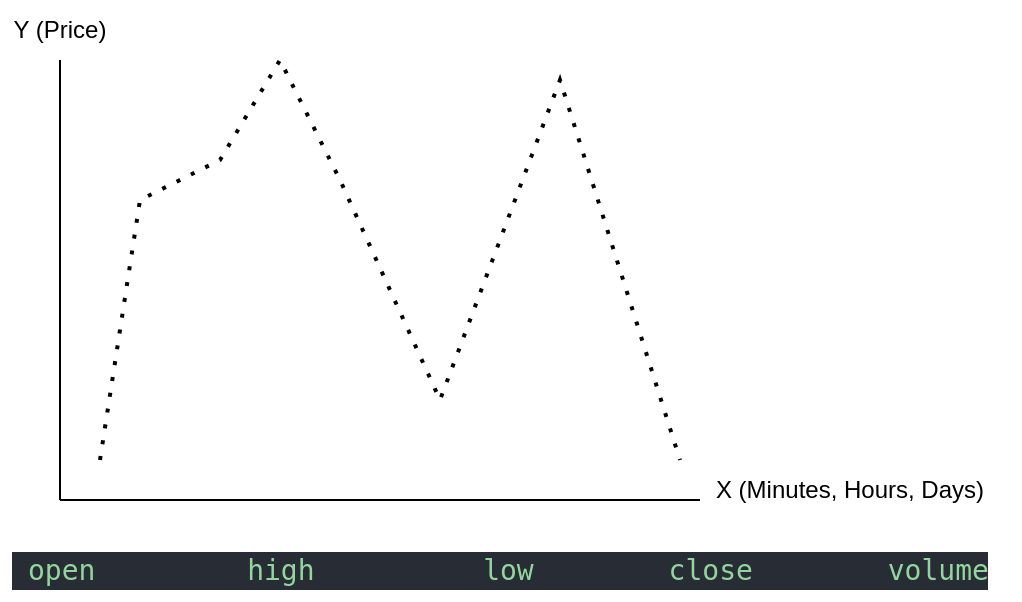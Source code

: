 <mxfile version="26.1.1">
  <diagram name="Page-1" id="kjzxtdL1nDOtHzF7zQRV">
    <mxGraphModel dx="988" dy="1519" grid="1" gridSize="10" guides="1" tooltips="1" connect="1" arrows="1" fold="1" page="1" pageScale="1" pageWidth="850" pageHeight="1100" math="0" shadow="0">
      <root>
        <mxCell id="0" />
        <mxCell id="1" parent="0" />
        <mxCell id="M4FUgFgeb29EYnnt0rJ3-1" value="" style="endArrow=none;html=1;rounded=0;" edge="1" parent="1">
          <mxGeometry width="50" height="50" relative="1" as="geometry">
            <mxPoint x="80" y="200" as="sourcePoint" />
            <mxPoint x="80" y="-20" as="targetPoint" />
          </mxGeometry>
        </mxCell>
        <mxCell id="M4FUgFgeb29EYnnt0rJ3-2" value="" style="endArrow=none;html=1;rounded=0;" edge="1" parent="1">
          <mxGeometry width="50" height="50" relative="1" as="geometry">
            <mxPoint x="80" y="200" as="sourcePoint" />
            <mxPoint x="400" y="200" as="targetPoint" />
          </mxGeometry>
        </mxCell>
        <mxCell id="M4FUgFgeb29EYnnt0rJ3-4" value="X (Minutes, Hours, Days)" style="text;html=1;align=center;verticalAlign=middle;whiteSpace=wrap;rounded=0;" vertex="1" parent="1">
          <mxGeometry x="390" y="180" width="170" height="30" as="geometry" />
        </mxCell>
        <mxCell id="M4FUgFgeb29EYnnt0rJ3-5" value="Y (Price)" style="text;html=1;align=center;verticalAlign=middle;whiteSpace=wrap;rounded=0;" vertex="1" parent="1">
          <mxGeometry x="50" y="-50" width="60" height="30" as="geometry" />
        </mxCell>
        <mxCell id="M4FUgFgeb29EYnnt0rJ3-6" value="" style="endArrow=none;dashed=1;html=1;dashPattern=1 3;strokeWidth=2;rounded=0;entryX=0;entryY=0;entryDx=0;entryDy=0;" edge="1" parent="1" target="M4FUgFgeb29EYnnt0rJ3-4">
          <mxGeometry width="50" height="50" relative="1" as="geometry">
            <mxPoint x="100" y="180" as="sourcePoint" />
            <mxPoint x="220" y="30" as="targetPoint" />
            <Array as="points">
              <mxPoint x="120" y="50" />
              <mxPoint x="160" y="30" />
              <mxPoint x="190" y="-20" />
              <mxPoint x="220" y="40" />
              <mxPoint x="270" y="150" />
              <mxPoint x="330" y="-10" />
            </Array>
          </mxGeometry>
        </mxCell>
        <mxCell id="M4FUgFgeb29EYnnt0rJ3-8" value="&lt;div style=&quot;color: rgb(171, 178, 191); background-color: rgb(40, 44, 52); font-family: JetBrainsMono, &amp;quot;Droid Sans Mono&amp;quot;, &amp;quot;monospace&amp;quot;, monospace; font-size: 14px; line-height: 19px; white-space: pre;&quot;&gt;&lt;span style=&quot;color: #92d69e;&quot;&gt; open         high          low        close        volume&lt;/span&gt;&lt;/div&gt;" style="text;html=1;align=center;verticalAlign=middle;whiteSpace=wrap;rounded=0;" vertex="1" parent="1">
          <mxGeometry x="270" y="220" width="60" height="30" as="geometry" />
        </mxCell>
      </root>
    </mxGraphModel>
  </diagram>
</mxfile>
